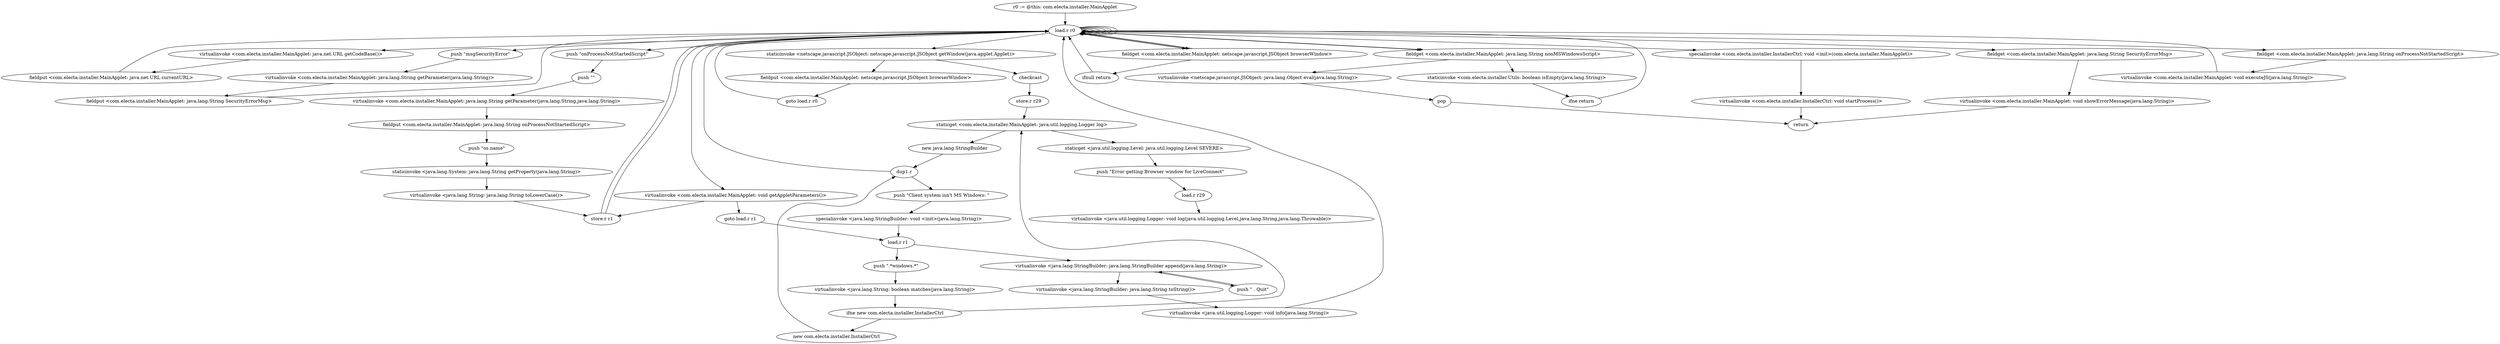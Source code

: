 digraph "" {
    "r0 := @this: com.electa.installer.MainApplet"
    "load.r r0"
    "r0 := @this: com.electa.installer.MainApplet"->"load.r r0";
    "load.r r0"->"load.r r0";
    "virtualinvoke <com.electa.installer.MainApplet: java.net.URL getCodeBase()>"
    "load.r r0"->"virtualinvoke <com.electa.installer.MainApplet: java.net.URL getCodeBase()>";
    "fieldput <com.electa.installer.MainApplet: java.net.URL currentURL>"
    "virtualinvoke <com.electa.installer.MainApplet: java.net.URL getCodeBase()>"->"fieldput <com.electa.installer.MainApplet: java.net.URL currentURL>";
    "fieldput <com.electa.installer.MainApplet: java.net.URL currentURL>"->"load.r r0";
    "load.r r0"->"load.r r0";
    "push \"msgSecurityError\""
    "load.r r0"->"push \"msgSecurityError\"";
    "virtualinvoke <com.electa.installer.MainApplet: java.lang.String getParameter(java.lang.String)>"
    "push \"msgSecurityError\""->"virtualinvoke <com.electa.installer.MainApplet: java.lang.String getParameter(java.lang.String)>";
    "fieldput <com.electa.installer.MainApplet: java.lang.String SecurityErrorMsg>"
    "virtualinvoke <com.electa.installer.MainApplet: java.lang.String getParameter(java.lang.String)>"->"fieldput <com.electa.installer.MainApplet: java.lang.String SecurityErrorMsg>";
    "fieldput <com.electa.installer.MainApplet: java.lang.String SecurityErrorMsg>"->"load.r r0";
    "load.r r0"->"load.r r0";
    "push \"onProcessNotStartedScript\""
    "load.r r0"->"push \"onProcessNotStartedScript\"";
    "push \"\""
    "push \"onProcessNotStartedScript\""->"push \"\"";
    "virtualinvoke <com.electa.installer.MainApplet: java.lang.String getParameter(java.lang.String,java.lang.String)>"
    "push \"\""->"virtualinvoke <com.electa.installer.MainApplet: java.lang.String getParameter(java.lang.String,java.lang.String)>";
    "fieldput <com.electa.installer.MainApplet: java.lang.String onProcessNotStartedScript>"
    "virtualinvoke <com.electa.installer.MainApplet: java.lang.String getParameter(java.lang.String,java.lang.String)>"->"fieldput <com.electa.installer.MainApplet: java.lang.String onProcessNotStartedScript>";
    "push \"os.name\""
    "fieldput <com.electa.installer.MainApplet: java.lang.String onProcessNotStartedScript>"->"push \"os.name\"";
    "staticinvoke <java.lang.System: java.lang.String getProperty(java.lang.String)>"
    "push \"os.name\""->"staticinvoke <java.lang.System: java.lang.String getProperty(java.lang.String)>";
    "virtualinvoke <java.lang.String: java.lang.String toLowerCase()>"
    "staticinvoke <java.lang.System: java.lang.String getProperty(java.lang.String)>"->"virtualinvoke <java.lang.String: java.lang.String toLowerCase()>";
    "store.r r1"
    "virtualinvoke <java.lang.String: java.lang.String toLowerCase()>"->"store.r r1";
    "store.r r1"->"load.r r0";
    "load.r r0"->"load.r r0";
    "staticinvoke <netscape.javascript.JSObject: netscape.javascript.JSObject getWindow(java.applet.Applet)>"
    "load.r r0"->"staticinvoke <netscape.javascript.JSObject: netscape.javascript.JSObject getWindow(java.applet.Applet)>";
    "fieldput <com.electa.installer.MainApplet: netscape.javascript.JSObject browserWindow>"
    "staticinvoke <netscape.javascript.JSObject: netscape.javascript.JSObject getWindow(java.applet.Applet)>"->"fieldput <com.electa.installer.MainApplet: netscape.javascript.JSObject browserWindow>";
    "goto load.r r0"
    "fieldput <com.electa.installer.MainApplet: netscape.javascript.JSObject browserWindow>"->"goto load.r r0";
    "goto load.r r0"->"load.r r0";
    "virtualinvoke <com.electa.installer.MainApplet: void getAppletParameters()>"
    "load.r r0"->"virtualinvoke <com.electa.installer.MainApplet: void getAppletParameters()>";
    "goto load.r r1"
    "virtualinvoke <com.electa.installer.MainApplet: void getAppletParameters()>"->"goto load.r r1";
    "load.r r1"
    "goto load.r r1"->"load.r r1";
    "push \".*windows.*\""
    "load.r r1"->"push \".*windows.*\"";
    "virtualinvoke <java.lang.String: boolean matches(java.lang.String)>"
    "push \".*windows.*\""->"virtualinvoke <java.lang.String: boolean matches(java.lang.String)>";
    "ifne new com.electa.installer.InstallerCtrl"
    "virtualinvoke <java.lang.String: boolean matches(java.lang.String)>"->"ifne new com.electa.installer.InstallerCtrl";
    "staticget <com.electa.installer.MainApplet: java.util.logging.Logger log>"
    "ifne new com.electa.installer.InstallerCtrl"->"staticget <com.electa.installer.MainApplet: java.util.logging.Logger log>";
    "new java.lang.StringBuilder"
    "staticget <com.electa.installer.MainApplet: java.util.logging.Logger log>"->"new java.lang.StringBuilder";
    "dup1.r"
    "new java.lang.StringBuilder"->"dup1.r";
    "push \"Client system isn\'t MS Windows: \""
    "dup1.r"->"push \"Client system isn\'t MS Windows: \"";
    "specialinvoke <java.lang.StringBuilder: void <init>(java.lang.String)>"
    "push \"Client system isn\'t MS Windows: \""->"specialinvoke <java.lang.StringBuilder: void <init>(java.lang.String)>";
    "specialinvoke <java.lang.StringBuilder: void <init>(java.lang.String)>"->"load.r r1";
    "virtualinvoke <java.lang.StringBuilder: java.lang.StringBuilder append(java.lang.String)>"
    "load.r r1"->"virtualinvoke <java.lang.StringBuilder: java.lang.StringBuilder append(java.lang.String)>";
    "push \" . Quit\""
    "virtualinvoke <java.lang.StringBuilder: java.lang.StringBuilder append(java.lang.String)>"->"push \" . Quit\"";
    "push \" . Quit\""->"virtualinvoke <java.lang.StringBuilder: java.lang.StringBuilder append(java.lang.String)>";
    "virtualinvoke <java.lang.StringBuilder: java.lang.String toString()>"
    "virtualinvoke <java.lang.StringBuilder: java.lang.StringBuilder append(java.lang.String)>"->"virtualinvoke <java.lang.StringBuilder: java.lang.String toString()>";
    "virtualinvoke <java.util.logging.Logger: void info(java.lang.String)>"
    "virtualinvoke <java.lang.StringBuilder: java.lang.String toString()>"->"virtualinvoke <java.util.logging.Logger: void info(java.lang.String)>";
    "virtualinvoke <java.util.logging.Logger: void info(java.lang.String)>"->"load.r r0";
    "fieldget <com.electa.installer.MainApplet: netscape.javascript.JSObject browserWindow>"
    "load.r r0"->"fieldget <com.electa.installer.MainApplet: netscape.javascript.JSObject browserWindow>";
    "ifnull return"
    "fieldget <com.electa.installer.MainApplet: netscape.javascript.JSObject browserWindow>"->"ifnull return";
    "ifnull return"->"load.r r0";
    "fieldget <com.electa.installer.MainApplet: java.lang.String nonMSWindowsScript>"
    "load.r r0"->"fieldget <com.electa.installer.MainApplet: java.lang.String nonMSWindowsScript>";
    "staticinvoke <com.electa.installer.Utils: boolean isEmpty(java.lang.String)>"
    "fieldget <com.electa.installer.MainApplet: java.lang.String nonMSWindowsScript>"->"staticinvoke <com.electa.installer.Utils: boolean isEmpty(java.lang.String)>";
    "ifne return"
    "staticinvoke <com.electa.installer.Utils: boolean isEmpty(java.lang.String)>"->"ifne return";
    "ifne return"->"load.r r0";
    "load.r r0"->"fieldget <com.electa.installer.MainApplet: netscape.javascript.JSObject browserWindow>";
    "fieldget <com.electa.installer.MainApplet: netscape.javascript.JSObject browserWindow>"->"load.r r0";
    "load.r r0"->"fieldget <com.electa.installer.MainApplet: java.lang.String nonMSWindowsScript>";
    "virtualinvoke <netscape.javascript.JSObject: java.lang.Object eval(java.lang.String)>"
    "fieldget <com.electa.installer.MainApplet: java.lang.String nonMSWindowsScript>"->"virtualinvoke <netscape.javascript.JSObject: java.lang.Object eval(java.lang.String)>";
    "pop"
    "virtualinvoke <netscape.javascript.JSObject: java.lang.Object eval(java.lang.String)>"->"pop";
    "return"
    "pop"->"return";
    "new com.electa.installer.InstallerCtrl"
    "ifne new com.electa.installer.InstallerCtrl"->"new com.electa.installer.InstallerCtrl";
    "new com.electa.installer.InstallerCtrl"->"dup1.r";
    "dup1.r"->"load.r r0";
    "specialinvoke <com.electa.installer.InstallerCtrl: void <init>(com.electa.installer.MainApplet)>"
    "load.r r0"->"specialinvoke <com.electa.installer.InstallerCtrl: void <init>(com.electa.installer.MainApplet)>";
    "virtualinvoke <com.electa.installer.InstallerCtrl: void startProcess()>"
    "specialinvoke <com.electa.installer.InstallerCtrl: void <init>(com.electa.installer.MainApplet)>"->"virtualinvoke <com.electa.installer.InstallerCtrl: void startProcess()>";
    "virtualinvoke <com.electa.installer.InstallerCtrl: void startProcess()>"->"return";
    "virtualinvoke <com.electa.installer.MainApplet: void getAppletParameters()>"->"store.r r1";
    "store.r r1"->"load.r r0";
    "load.r r0"->"load.r r0";
    "fieldget <com.electa.installer.MainApplet: java.lang.String onProcessNotStartedScript>"
    "load.r r0"->"fieldget <com.electa.installer.MainApplet: java.lang.String onProcessNotStartedScript>";
    "virtualinvoke <com.electa.installer.MainApplet: void executeJS(java.lang.String)>"
    "fieldget <com.electa.installer.MainApplet: java.lang.String onProcessNotStartedScript>"->"virtualinvoke <com.electa.installer.MainApplet: void executeJS(java.lang.String)>";
    "virtualinvoke <com.electa.installer.MainApplet: void executeJS(java.lang.String)>"->"load.r r0";
    "load.r r0"->"load.r r0";
    "fieldget <com.electa.installer.MainApplet: java.lang.String SecurityErrorMsg>"
    "load.r r0"->"fieldget <com.electa.installer.MainApplet: java.lang.String SecurityErrorMsg>";
    "virtualinvoke <com.electa.installer.MainApplet: void showErrorMessage(java.lang.String)>"
    "fieldget <com.electa.installer.MainApplet: java.lang.String SecurityErrorMsg>"->"virtualinvoke <com.electa.installer.MainApplet: void showErrorMessage(java.lang.String)>";
    "virtualinvoke <com.electa.installer.MainApplet: void showErrorMessage(java.lang.String)>"->"return";
    "checkcast"
    "staticinvoke <netscape.javascript.JSObject: netscape.javascript.JSObject getWindow(java.applet.Applet)>"->"checkcast";
    "store.r r29"
    "checkcast"->"store.r r29";
    "store.r r29"->"staticget <com.electa.installer.MainApplet: java.util.logging.Logger log>";
    "staticget <java.util.logging.Level: java.util.logging.Level SEVERE>"
    "staticget <com.electa.installer.MainApplet: java.util.logging.Logger log>"->"staticget <java.util.logging.Level: java.util.logging.Level SEVERE>";
    "push \"Error getting Browser window for LiveConnect\""
    "staticget <java.util.logging.Level: java.util.logging.Level SEVERE>"->"push \"Error getting Browser window for LiveConnect\"";
    "load.r r29"
    "push \"Error getting Browser window for LiveConnect\""->"load.r r29";
    "virtualinvoke <java.util.logging.Logger: void log(java.util.logging.Level,java.lang.String,java.lang.Throwable)>"
    "load.r r29"->"virtualinvoke <java.util.logging.Logger: void log(java.util.logging.Level,java.lang.String,java.lang.Throwable)>";
}
